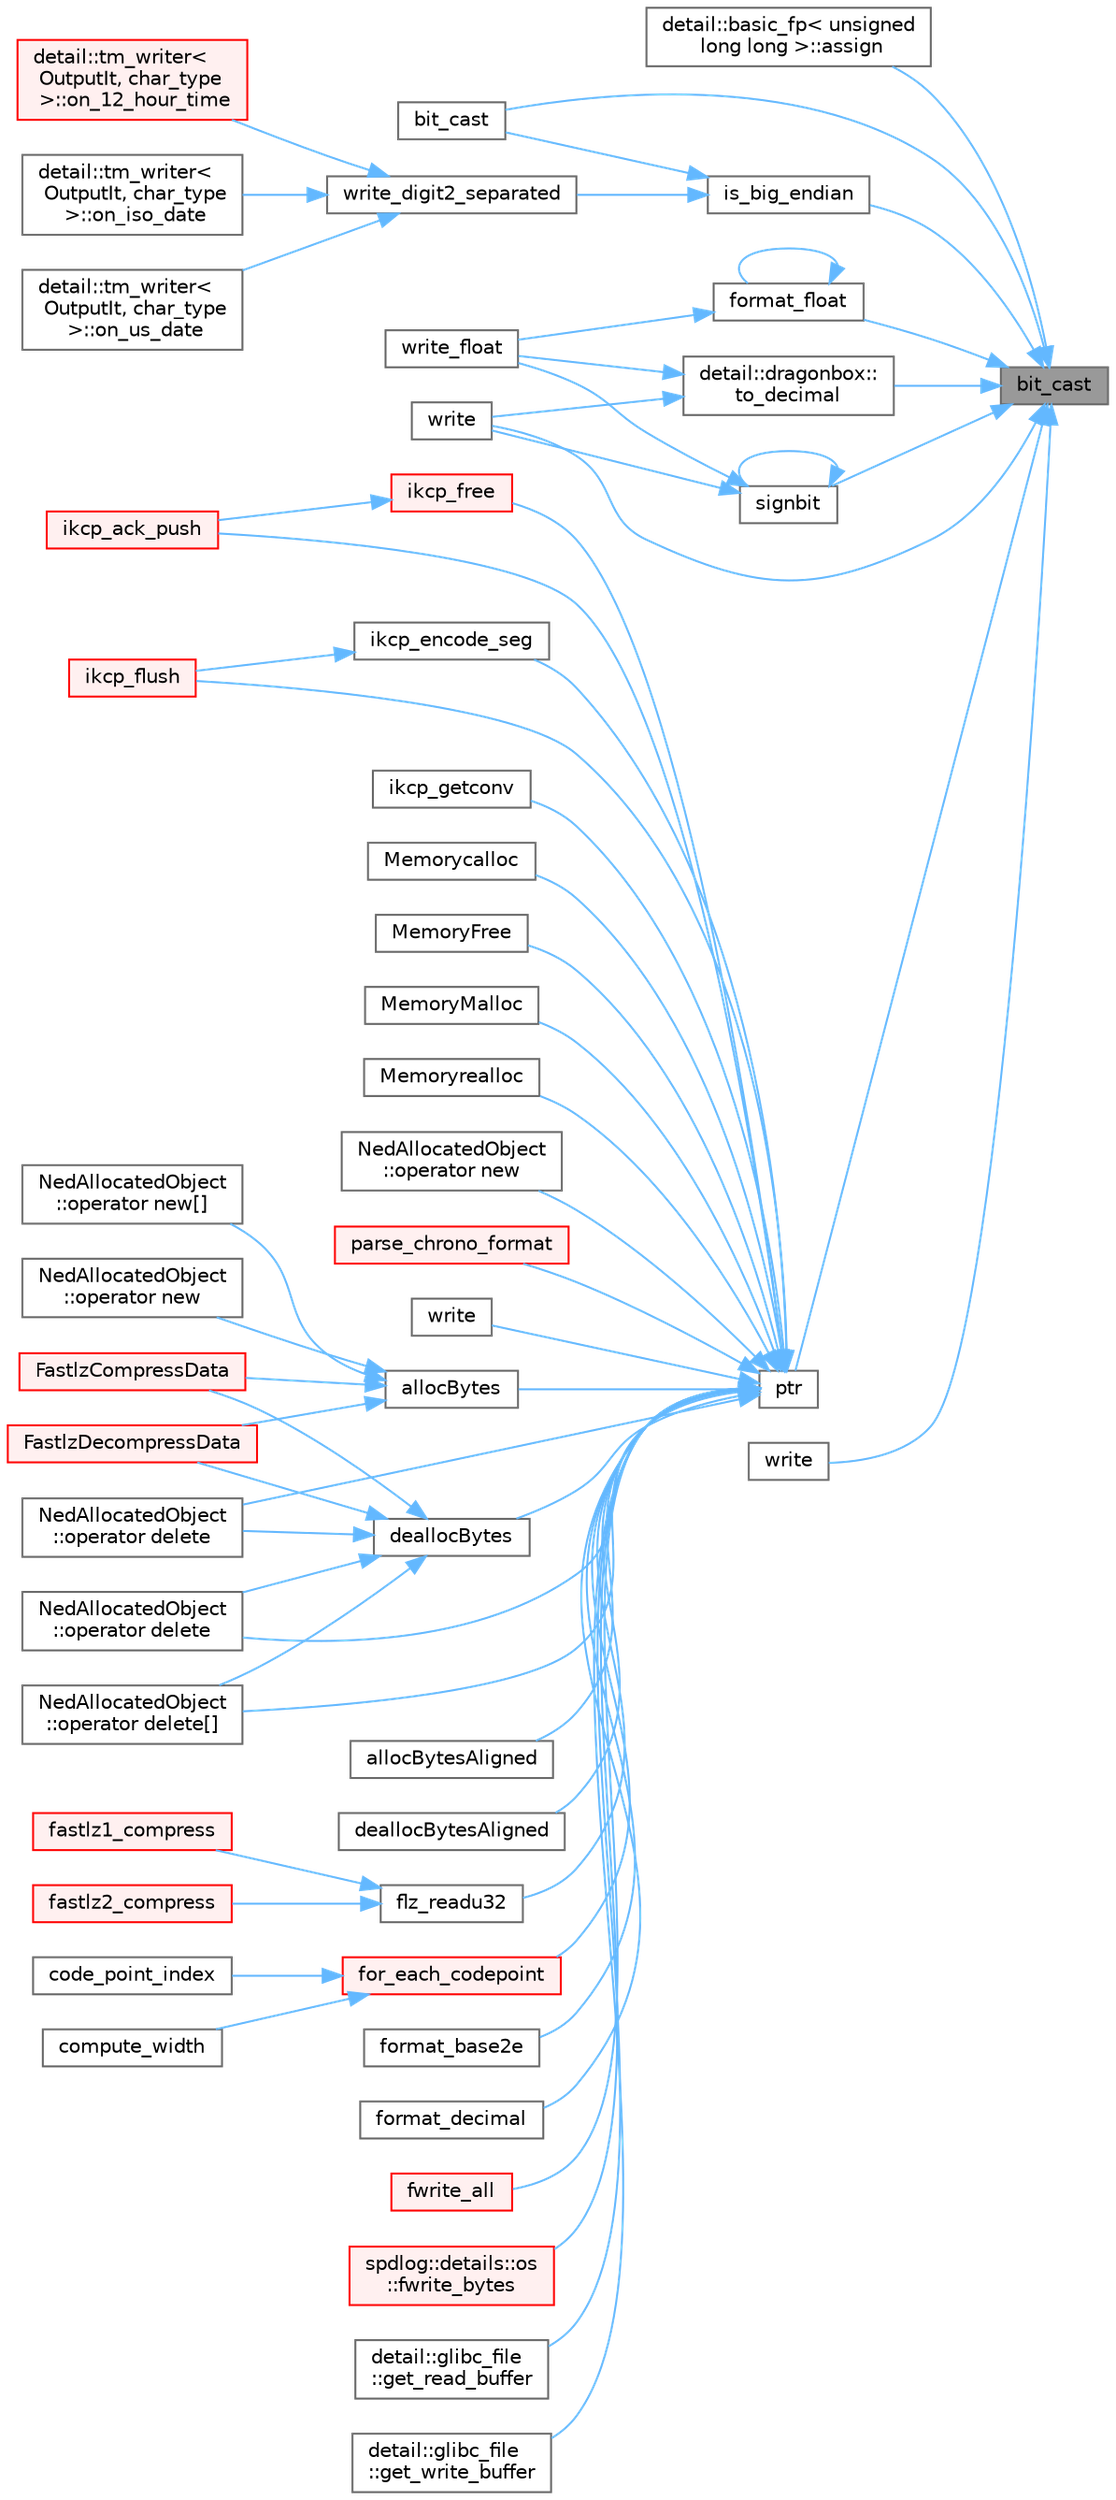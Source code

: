 digraph "bit_cast"
{
 // LATEX_PDF_SIZE
  bgcolor="transparent";
  edge [fontname=Helvetica,fontsize=10,labelfontname=Helvetica,labelfontsize=10];
  node [fontname=Helvetica,fontsize=10,shape=box,height=0.2,width=0.4];
  rankdir="RL";
  Node1 [id="Node000001",label="bit_cast",height=0.2,width=0.4,color="gray40", fillcolor="grey60", style="filled", fontcolor="black",tooltip=" "];
  Node1 -> Node2 [id="edge1_Node000001_Node000002",dir="back",color="steelblue1",style="solid",tooltip=" "];
  Node2 [id="Node000002",label="detail::basic_fp\< unsigned\l long long \>::assign",height=0.2,width=0.4,color="grey40", fillcolor="white", style="filled",URL="$structdetail_1_1basic__fp.html#ae4a39682504a114dff51693d7d53ebb0",tooltip=" "];
  Node1 -> Node3 [id="edge2_Node000001_Node000003",dir="back",color="steelblue1",style="solid",tooltip=" "];
  Node3 [id="Node000003",label="bit_cast",height=0.2,width=0.4,color="grey40", fillcolor="white", style="filled",URL="$namespacedetail.html#a4f3e6fe77d13d60f16e2871c47ed636b",tooltip=" "];
  Node1 -> Node4 [id="edge3_Node000001_Node000004",dir="back",color="steelblue1",style="solid",tooltip=" "];
  Node4 [id="Node000004",label="format_float",height=0.2,width=0.4,color="grey40", fillcolor="white", style="filled",URL="$namespacedetail.html#a6f5e9a91b995411cd8aa9d6870e8bcdd",tooltip=" "];
  Node4 -> Node4 [id="edge4_Node000004_Node000004",dir="back",color="steelblue1",style="solid",tooltip=" "];
  Node4 -> Node5 [id="edge5_Node000004_Node000005",dir="back",color="steelblue1",style="solid",tooltip=" "];
  Node5 [id="Node000005",label="write_float",height=0.2,width=0.4,color="grey40", fillcolor="white", style="filled",URL="$namespacedetail.html#a503a3fdae408f07dae7003840f786b53",tooltip=" "];
  Node1 -> Node6 [id="edge6_Node000001_Node000006",dir="back",color="steelblue1",style="solid",tooltip=" "];
  Node6 [id="Node000006",label="is_big_endian",height=0.2,width=0.4,color="grey40", fillcolor="white", style="filled",URL="$namespacedetail.html#a932030736a98a7841a7921ca0309c647",tooltip=" "];
  Node6 -> Node3 [id="edge7_Node000006_Node000003",dir="back",color="steelblue1",style="solid",tooltip=" "];
  Node6 -> Node7 [id="edge8_Node000006_Node000007",dir="back",color="steelblue1",style="solid",tooltip=" "];
  Node7 [id="Node000007",label="write_digit2_separated",height=0.2,width=0.4,color="grey40", fillcolor="white", style="filled",URL="$namespacedetail.html#ab6953a37440bdb195c1235a99fb604db",tooltip=" "];
  Node7 -> Node8 [id="edge9_Node000007_Node000008",dir="back",color="steelblue1",style="solid",tooltip=" "];
  Node8 [id="Node000008",label="detail::tm_writer\<\l OutputIt, char_type\l \>::on_12_hour_time",height=0.2,width=0.4,color="red", fillcolor="#FFF0F0", style="filled",URL="$classdetail_1_1tm__writer.html#acac60187a1bae85bc87379c974bc6e45",tooltip=" "];
  Node7 -> Node10 [id="edge10_Node000007_Node000010",dir="back",color="steelblue1",style="solid",tooltip=" "];
  Node10 [id="Node000010",label="detail::tm_writer\<\l OutputIt, char_type\l \>::on_iso_date",height=0.2,width=0.4,color="grey40", fillcolor="white", style="filled",URL="$classdetail_1_1tm__writer.html#aea707828446626d840d3cb1e6187179e",tooltip=" "];
  Node7 -> Node11 [id="edge11_Node000007_Node000011",dir="back",color="steelblue1",style="solid",tooltip=" "];
  Node11 [id="Node000011",label="detail::tm_writer\<\l OutputIt, char_type\l \>::on_us_date",height=0.2,width=0.4,color="grey40", fillcolor="white", style="filled",URL="$classdetail_1_1tm__writer.html#afe51a54407933aca94f3f33297ea2d93",tooltip=" "];
  Node1 -> Node12 [id="edge12_Node000001_Node000012",dir="back",color="steelblue1",style="solid",tooltip=" "];
  Node12 [id="Node000012",label="ptr",height=0.2,width=0.4,color="grey40", fillcolor="white", style="filled",URL="$format_8h.html#adb6e274f8eb0b74b2865215e1b49c535",tooltip="Converts p to const void* for pointer formatting."];
  Node12 -> Node13 [id="edge13_Node000012_Node000013",dir="back",color="steelblue1",style="solid",tooltip=" "];
  Node13 [id="Node000013",label="allocBytes",height=0.2,width=0.4,color="grey40", fillcolor="white", style="filled",URL="$_ned_allocator_impl_8cpp.html#af15278d7a4bba22072363abe7b04fb1e",tooltip="分配指定大小的内存"];
  Node13 -> Node14 [id="edge14_Node000013_Node000014",dir="back",color="steelblue1",style="solid",tooltip=" "];
  Node14 [id="Node000014",label="FastlzCompressData",height=0.2,width=0.4,color="red", fillcolor="#FFF0F0", style="filled",URL="$common_8cpp.html#a18f079fdf22e51b397aecbc9b760de21",tooltip="fastlz 压缩数据。"];
  Node13 -> Node28 [id="edge15_Node000013_Node000028",dir="back",color="steelblue1",style="solid",tooltip=" "];
  Node28 [id="Node000028",label="FastlzDecompressData",height=0.2,width=0.4,color="red", fillcolor="#FFF0F0", style="filled",URL="$common_8cpp.html#a4a392b934d85ed54106c471cad69665d",tooltip="fastlz 解压数据。"];
  Node13 -> Node29 [id="edge16_Node000013_Node000029",dir="back",color="steelblue1",style="solid",tooltip=" "];
  Node29 [id="Node000029",label="NedAllocatedObject\l::operator new",height=0.2,width=0.4,color="grey40", fillcolor="white", style="filled",URL="$class_ned_allocated_object.html#a2ecdbbd7b03ce152aff07a873204b0a4",tooltip="重载 new 运算符"];
  Node13 -> Node30 [id="edge17_Node000013_Node000030",dir="back",color="steelblue1",style="solid",tooltip=" "];
  Node30 [id="Node000030",label="NedAllocatedObject\l::operator new[]",height=0.2,width=0.4,color="grey40", fillcolor="white", style="filled",URL="$class_ned_allocated_object.html#a6668c14f4f23fb9eaf6b94ee949d0e70",tooltip="重载 new[] 运算符"];
  Node12 -> Node31 [id="edge18_Node000012_Node000031",dir="back",color="steelblue1",style="solid",tooltip=" "];
  Node31 [id="Node000031",label="allocBytesAligned",height=0.2,width=0.4,color="grey40", fillcolor="white", style="filled",URL="$_ned_allocator_impl_8cpp.html#ae371b68680b7cf241fe3f7973b2068f6",tooltip="分配对齐的内存"];
  Node12 -> Node32 [id="edge19_Node000012_Node000032",dir="back",color="steelblue1",style="solid",tooltip=" "];
  Node32 [id="Node000032",label="deallocBytes",height=0.2,width=0.4,color="grey40", fillcolor="white", style="filled",URL="$_ned_allocator_impl_8cpp.html#a394ed5305e19853a8aa9203cdea51dd7",tooltip="释放内存"];
  Node32 -> Node14 [id="edge20_Node000032_Node000014",dir="back",color="steelblue1",style="solid",tooltip=" "];
  Node32 -> Node28 [id="edge21_Node000032_Node000028",dir="back",color="steelblue1",style="solid",tooltip=" "];
  Node32 -> Node33 [id="edge22_Node000032_Node000033",dir="back",color="steelblue1",style="solid",tooltip=" "];
  Node33 [id="Node000033",label="NedAllocatedObject\l::operator delete",height=0.2,width=0.4,color="grey40", fillcolor="white", style="filled",URL="$class_ned_allocated_object.html#a3d97a7e2a0208075b4b37328c96ed390",tooltip="重载 delete 运算符"];
  Node32 -> Node34 [id="edge23_Node000032_Node000034",dir="back",color="steelblue1",style="solid",tooltip=" "];
  Node34 [id="Node000034",label="NedAllocatedObject\l::operator delete",height=0.2,width=0.4,color="grey40", fillcolor="white", style="filled",URL="$class_ned_allocated_object.html#a1d20f55f553fd4a0a730ebb55b345d79",tooltip="重载 placement delete 运算符"];
  Node32 -> Node35 [id="edge24_Node000032_Node000035",dir="back",color="steelblue1",style="solid",tooltip=" "];
  Node35 [id="Node000035",label="NedAllocatedObject\l::operator delete[]",height=0.2,width=0.4,color="grey40", fillcolor="white", style="filled",URL="$class_ned_allocated_object.html#a1d8b2d6f17242ae0d182b0f7a98ba54f",tooltip="重载 delete[] 运算符"];
  Node12 -> Node36 [id="edge25_Node000012_Node000036",dir="back",color="steelblue1",style="solid",tooltip=" "];
  Node36 [id="Node000036",label="deallocBytesAligned",height=0.2,width=0.4,color="grey40", fillcolor="white", style="filled",URL="$_ned_allocator_impl_8cpp.html#a28428a3cf771b12c5dbb6aaad0ad0a2b",tooltip="释放对齐的内存"];
  Node12 -> Node37 [id="edge26_Node000012_Node000037",dir="back",color="steelblue1",style="solid",tooltip=" "];
  Node37 [id="Node000037",label="flz_readu32",height=0.2,width=0.4,color="grey40", fillcolor="white", style="filled",URL="$fastlz_8c.html#a840ac800deb7c00f2994ef2663819817",tooltip="读取 32 位无符号整数"];
  Node37 -> Node38 [id="edge27_Node000037_Node000038",dir="back",color="steelblue1",style="solid",tooltip=" "];
  Node38 [id="Node000038",label="fastlz1_compress",height=0.2,width=0.4,color="red", fillcolor="#FFF0F0", style="filled",URL="$fastlz_8c.html#a1f149a66a870832b28adbd7a3e0464e3",tooltip="级别 1 压缩实现"];
  Node37 -> Node45 [id="edge28_Node000037_Node000045",dir="back",color="steelblue1",style="solid",tooltip=" "];
  Node45 [id="Node000045",label="fastlz2_compress",height=0.2,width=0.4,color="red", fillcolor="#FFF0F0", style="filled",URL="$fastlz_8c.html#a06ae67595a80640a59169dfa4a5c8b44",tooltip="级别 2 压缩实现"];
  Node12 -> Node46 [id="edge29_Node000012_Node000046",dir="back",color="steelblue1",style="solid",tooltip=" "];
  Node46 [id="Node000046",label="for_each_codepoint",height=0.2,width=0.4,color="red", fillcolor="#FFF0F0", style="filled",URL="$namespacedetail.html#a9eaa91e3d4139e9d0b119691560d1448",tooltip=" "];
  Node46 -> Node47 [id="edge30_Node000046_Node000047",dir="back",color="steelblue1",style="solid",tooltip=" "];
  Node47 [id="Node000047",label="code_point_index",height=0.2,width=0.4,color="grey40", fillcolor="white", style="filled",URL="$namespacedetail.html#aecb4aa6caa07864c7d60927ced8b685a",tooltip=" "];
  Node46 -> Node48 [id="edge31_Node000046_Node000048",dir="back",color="steelblue1",style="solid",tooltip=" "];
  Node48 [id="Node000048",label="compute_width",height=0.2,width=0.4,color="grey40", fillcolor="white", style="filled",URL="$namespacedetail.html#a7475fe761a7eca15f3f2fd32523fa3ee",tooltip=" "];
  Node12 -> Node51 [id="edge32_Node000012_Node000051",dir="back",color="steelblue1",style="solid",tooltip=" "];
  Node51 [id="Node000051",label="format_base2e",height=0.2,width=0.4,color="grey40", fillcolor="white", style="filled",URL="$namespacedetail.html#a644fd262d53d87df245ef443e97a9817",tooltip=" "];
  Node12 -> Node52 [id="edge33_Node000012_Node000052",dir="back",color="steelblue1",style="solid",tooltip=" "];
  Node52 [id="Node000052",label="format_decimal",height=0.2,width=0.4,color="grey40", fillcolor="white", style="filled",URL="$namespacedetail.html#a31f1c8fd33b9eebb81a5626225feeace",tooltip=" "];
  Node12 -> Node53 [id="edge34_Node000012_Node000053",dir="back",color="steelblue1",style="solid",tooltip=" "];
  Node53 [id="Node000053",label="fwrite_all",height=0.2,width=0.4,color="red", fillcolor="#FFF0F0", style="filled",URL="$namespacedetail.html#a6eae6f0ab0e5c18e7a4d3e3890667341",tooltip=" "];
  Node12 -> Node59 [id="edge35_Node000012_Node000059",dir="back",color="steelblue1",style="solid",tooltip=" "];
  Node59 [id="Node000059",label="spdlog::details::os\l::fwrite_bytes",height=0.2,width=0.4,color="red", fillcolor="#FFF0F0", style="filled",URL="$namespacespdlog_1_1details_1_1os.html#a60b2dbca3ecc5ce48ae7f8b358144420",tooltip=" "];
  Node12 -> Node65 [id="edge36_Node000012_Node000065",dir="back",color="steelblue1",style="solid",tooltip=" "];
  Node65 [id="Node000065",label="detail::glibc_file\l::get_read_buffer",height=0.2,width=0.4,color="grey40", fillcolor="white", style="filled",URL="$classdetail_1_1glibc__file.html#a155aa13c9878ae37550ff81cb87508e4",tooltip=" "];
  Node12 -> Node66 [id="edge37_Node000012_Node000066",dir="back",color="steelblue1",style="solid",tooltip=" "];
  Node66 [id="Node000066",label="detail::glibc_file\l::get_write_buffer",height=0.2,width=0.4,color="grey40", fillcolor="white", style="filled",URL="$classdetail_1_1glibc__file.html#abd2cfc1588cda4e953af12950f3bfca3",tooltip=" "];
  Node12 -> Node67 [id="edge38_Node000012_Node000067",dir="back",color="steelblue1",style="solid",tooltip=" "];
  Node67 [id="Node000067",label="ikcp_ack_push",height=0.2,width=0.4,color="red", fillcolor="#FFF0F0", style="filled",URL="$ikcp_8cpp.html#ab94e2deb99103c804fb49ac6a5447a42",tooltip=" "];
  Node12 -> Node70 [id="edge39_Node000012_Node000070",dir="back",color="steelblue1",style="solid",tooltip=" "];
  Node70 [id="Node000070",label="ikcp_encode_seg",height=0.2,width=0.4,color="grey40", fillcolor="white", style="filled",URL="$ikcp_8cpp.html#aa57723466b099571367b9f4de3ece54c",tooltip=" "];
  Node70 -> Node71 [id="edge40_Node000070_Node000071",dir="back",color="steelblue1",style="solid",tooltip=" "];
  Node71 [id="Node000071",label="ikcp_flush",height=0.2,width=0.4,color="red", fillcolor="#FFF0F0", style="filled",URL="$ikcp_8cpp.html#a2a3d9426417d04f8f1bbfbded14b4eb1",tooltip=" "];
  Node12 -> Node71 [id="edge41_Node000012_Node000071",dir="back",color="steelblue1",style="solid",tooltip=" "];
  Node12 -> Node77 [id="edge42_Node000012_Node000077",dir="back",color="steelblue1",style="solid",tooltip=" "];
  Node77 [id="Node000077",label="ikcp_free",height=0.2,width=0.4,color="red", fillcolor="#FFF0F0", style="filled",URL="$ikcp_8cpp.html#abf2a2ab7bd7f5c19cbe61165e4edd9d1",tooltip=" "];
  Node77 -> Node67 [id="edge43_Node000077_Node000067",dir="back",color="steelblue1",style="solid",tooltip=" "];
  Node12 -> Node89 [id="edge44_Node000012_Node000089",dir="back",color="steelblue1",style="solid",tooltip=" "];
  Node89 [id="Node000089",label="ikcp_getconv",height=0.2,width=0.4,color="grey40", fillcolor="white", style="filled",URL="$ikcp_8cpp.html#a0c812352b08070a1c1bd9f0f57c14379",tooltip=" "];
  Node12 -> Node90 [id="edge45_Node000012_Node000090",dir="back",color="steelblue1",style="solid",tooltip=" "];
  Node90 [id="Node000090",label="Memorycalloc",height=0.2,width=0.4,color="grey40", fillcolor="white", style="filled",URL="$_ned_allocator_impl_8cpp.html#aaad3a091fc04393206d90605fc5b3c46",tooltip="分配并清零内存"];
  Node12 -> Node91 [id="edge46_Node000012_Node000091",dir="back",color="steelblue1",style="solid",tooltip=" "];
  Node91 [id="Node000091",label="MemoryFree",height=0.2,width=0.4,color="grey40", fillcolor="white", style="filled",URL="$_ned_allocator_impl_8cpp.html#a78c24ba3980927619d7e56e81d3b0633",tooltip="释放内存（替代 free）"];
  Node12 -> Node92 [id="edge47_Node000012_Node000092",dir="back",color="steelblue1",style="solid",tooltip=" "];
  Node92 [id="Node000092",label="MemoryMalloc",height=0.2,width=0.4,color="grey40", fillcolor="white", style="filled",URL="$_ned_allocator_impl_8cpp.html#a2ce21103b56ddc014cd8357d6acf2f54",tooltip="分配内存（替代 malloc）"];
  Node12 -> Node93 [id="edge48_Node000012_Node000093",dir="back",color="steelblue1",style="solid",tooltip=" "];
  Node93 [id="Node000093",label="Memoryrealloc",height=0.2,width=0.4,color="grey40", fillcolor="white", style="filled",URL="$_ned_allocator_impl_8cpp.html#abb53b80d0d06dec88682b2f69a9e3cec",tooltip="重新分配内存"];
  Node12 -> Node33 [id="edge49_Node000012_Node000033",dir="back",color="steelblue1",style="solid",tooltip=" "];
  Node12 -> Node34 [id="edge50_Node000012_Node000034",dir="back",color="steelblue1",style="solid",tooltip=" "];
  Node12 -> Node35 [id="edge51_Node000012_Node000035",dir="back",color="steelblue1",style="solid",tooltip=" "];
  Node12 -> Node94 [id="edge52_Node000012_Node000094",dir="back",color="steelblue1",style="solid",tooltip=" "];
  Node94 [id="Node000094",label="NedAllocatedObject\l::operator new",height=0.2,width=0.4,color="grey40", fillcolor="white", style="filled",URL="$class_ned_allocated_object.html#ad938b17cfbe5883d65d9decda4e6def9",tooltip="重载 placement new 运算符"];
  Node12 -> Node95 [id="edge53_Node000012_Node000095",dir="back",color="steelblue1",style="solid",tooltip=" "];
  Node95 [id="Node000095",label="parse_chrono_format",height=0.2,width=0.4,color="red", fillcolor="#FFF0F0", style="filled",URL="$namespacedetail.html#a2a155b536c7479f0db71c80503974827",tooltip=" "];
  Node12 -> Node101 [id="edge54_Node000012_Node000101",dir="back",color="steelblue1",style="solid",tooltip=" "];
  Node101 [id="Node000101",label="write",height=0.2,width=0.4,color="grey40", fillcolor="white", style="filled",URL="$namespacedetail.html#a89dea9ae2ccdef585b85cf0876e9216d",tooltip=" "];
  Node1 -> Node102 [id="edge55_Node000001_Node000102",dir="back",color="steelblue1",style="solid",tooltip=" "];
  Node102 [id="Node000102",label="signbit",height=0.2,width=0.4,color="grey40", fillcolor="white", style="filled",URL="$namespacedetail.html#a9dffefc41110dec0e760d10e635de1a3",tooltip=" "];
  Node102 -> Node102 [id="edge56_Node000102_Node000102",dir="back",color="steelblue1",style="solid",tooltip=" "];
  Node102 -> Node103 [id="edge57_Node000102_Node000103",dir="back",color="steelblue1",style="solid",tooltip=" "];
  Node103 [id="Node000103",label="write",height=0.2,width=0.4,color="grey40", fillcolor="white", style="filled",URL="$namespacedetail.html#a6da38163e1b603603b3deb3d8ad67b30",tooltip=" "];
  Node102 -> Node5 [id="edge58_Node000102_Node000005",dir="back",color="steelblue1",style="solid",tooltip=" "];
  Node1 -> Node104 [id="edge59_Node000001_Node000104",dir="back",color="steelblue1",style="solid",tooltip=" "];
  Node104 [id="Node000104",label="detail::dragonbox::\lto_decimal",height=0.2,width=0.4,color="grey40", fillcolor="white", style="filled",URL="$namespacedetail_1_1dragonbox.html#afd01f0cf7248defdd46c0921187f740b",tooltip=" "];
  Node104 -> Node103 [id="edge60_Node000104_Node000103",dir="back",color="steelblue1",style="solid",tooltip=" "];
  Node104 -> Node5 [id="edge61_Node000104_Node000005",dir="back",color="steelblue1",style="solid",tooltip=" "];
  Node1 -> Node105 [id="edge62_Node000001_Node000105",dir="back",color="steelblue1",style="solid",tooltip=" "];
  Node105 [id="Node000105",label="write",height=0.2,width=0.4,color="grey40", fillcolor="white", style="filled",URL="$namespacedetail.html#a17a01247796a9d5bdbbe57a71127b677",tooltip=" "];
  Node1 -> Node103 [id="edge63_Node000001_Node000103",dir="back",color="steelblue1",style="solid",tooltip=" "];
}
